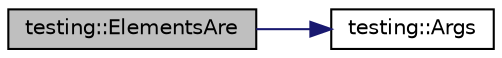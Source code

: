 digraph "testing::ElementsAre"
{
  edge [fontname="Helvetica",fontsize="10",labelfontname="Helvetica",labelfontsize="10"];
  node [fontname="Helvetica",fontsize="10",shape=record];
  rankdir="LR";
  Node503 [label="testing::ElementsAre",height=0.2,width=0.4,color="black", fillcolor="grey75", style="filled", fontcolor="black"];
  Node503 -> Node504 [color="midnightblue",fontsize="10",style="solid",fontname="Helvetica"];
  Node504 [label="testing::Args",height=0.2,width=0.4,color="black", fillcolor="white", style="filled",URL="$d0/d75/namespacetesting.html#aaca153f67b689b8b9d5b8c67ecf8cee4"];
}

